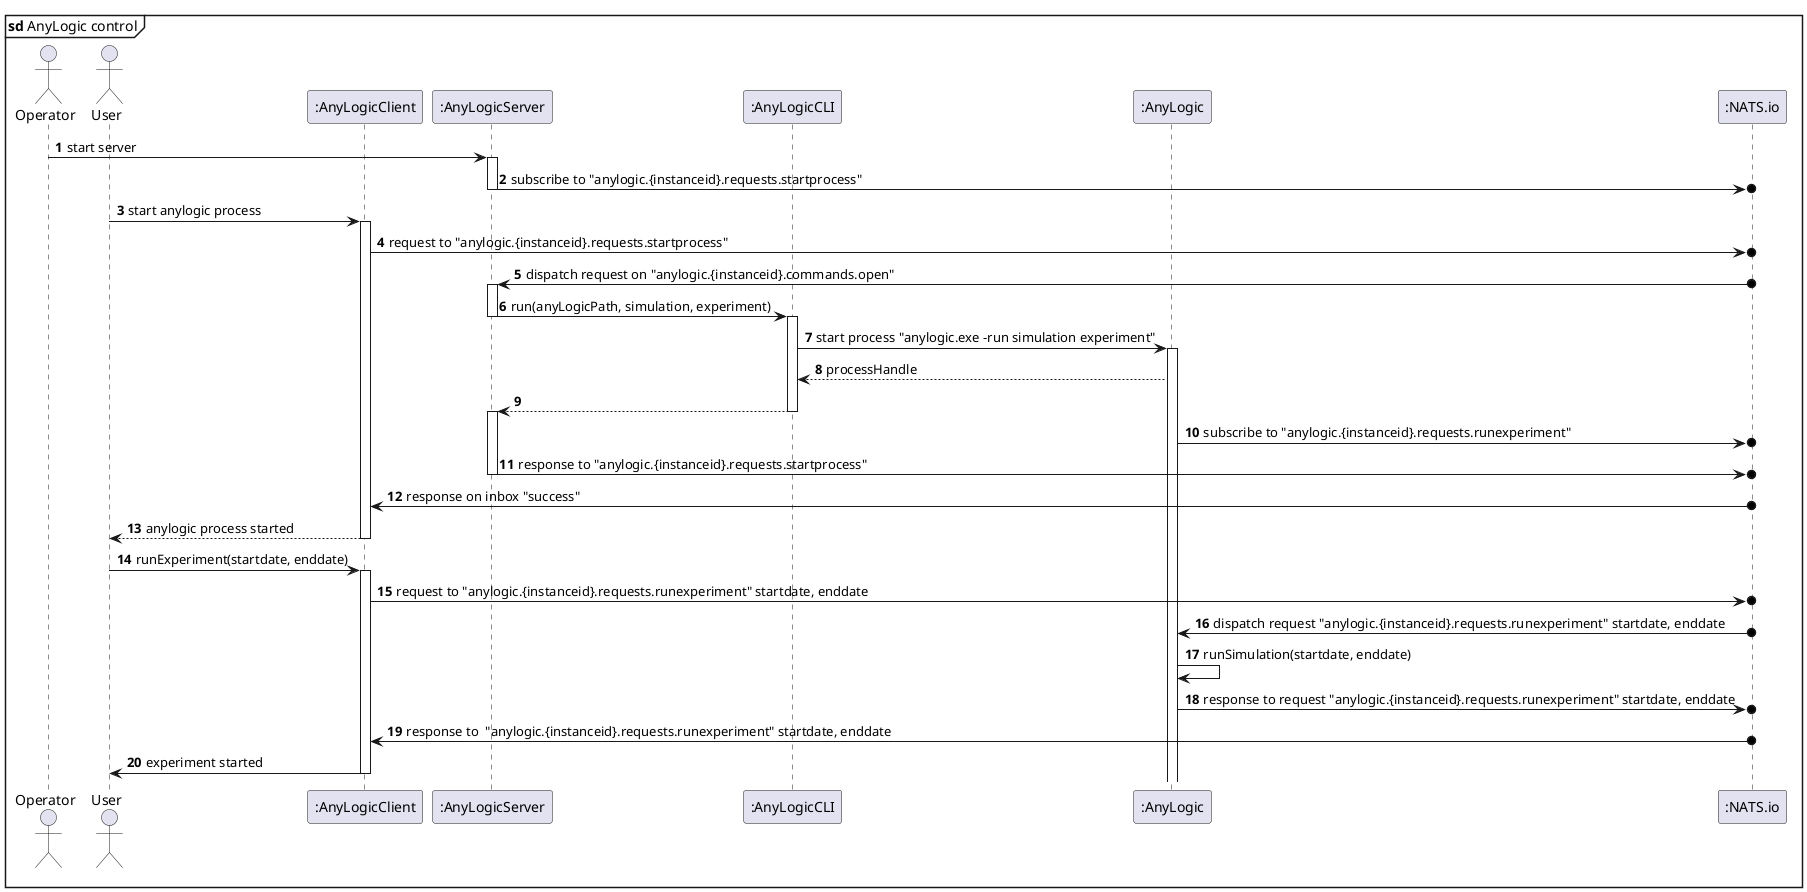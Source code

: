 @startuml
'https://plantuml.com/sequence-diagram

autonumber

mainframe **sd** AnyLogic control

actor Operator
actor User
participant ":AnyLogicClient" as ALC
participant ":AnyLogicServer" as ALS
participant ":AnyLogicCLI" as ALCLI
participant ":AnyLogic" as AL
participant ":NATS.io" as NATS

Operator -> ALS: start server
activate ALS
ALS ->o NATS: subscribe to "anylogic.{instanceid}.requests.startprocess"
deactivate ALS

User -> ALC: start anylogic process
activate ALC
ALC ->o NATS: request to "anylogic.{instanceid}.requests.startprocess"

NATS o-> ALS: dispatch request on "anylogic.{instanceid}.commands.open"
activate ALS
ALS -> ALCLI: run(anyLogicPath, simulation, experiment)
deactivate ALS

activate ALCLI
ALCLI -> AL: start process "anylogic.exe -run simulation experiment"
activate AL

AL --> ALCLI: processHandle
ALCLI --> ALS
deactivate ALCLI
activate ALS
AL ->o NATS: subscribe to "anylogic.{instanceid}.requests.runexperiment"

ALS ->o NATS: response to "anylogic.{instanceid}.requests.startprocess"
deactivate ALS

NATS o-> ALC: response on inbox "success"
ALC --> User: anylogic process started
deactivate ALC

User -> ALC: runExperiment(startdate, enddate)
activate ALC
ALC ->o NATS: request to "anylogic.{instanceid}.requests.runexperiment" startdate, enddate

NATS o-> AL: dispatch request "anylogic.{instanceid}.requests.runexperiment" startdate, enddate
AL -> AL: runSimulation(startdate, enddate)
AL ->o NATS: response to request "anylogic.{instanceid}.requests.runexperiment" startdate, enddate

NATS o-> ALC: response to  "anylogic.{instanceid}.requests.runexperiment" startdate, enddate
ALC -> User: experiment started
deactivate ALC

@enduml